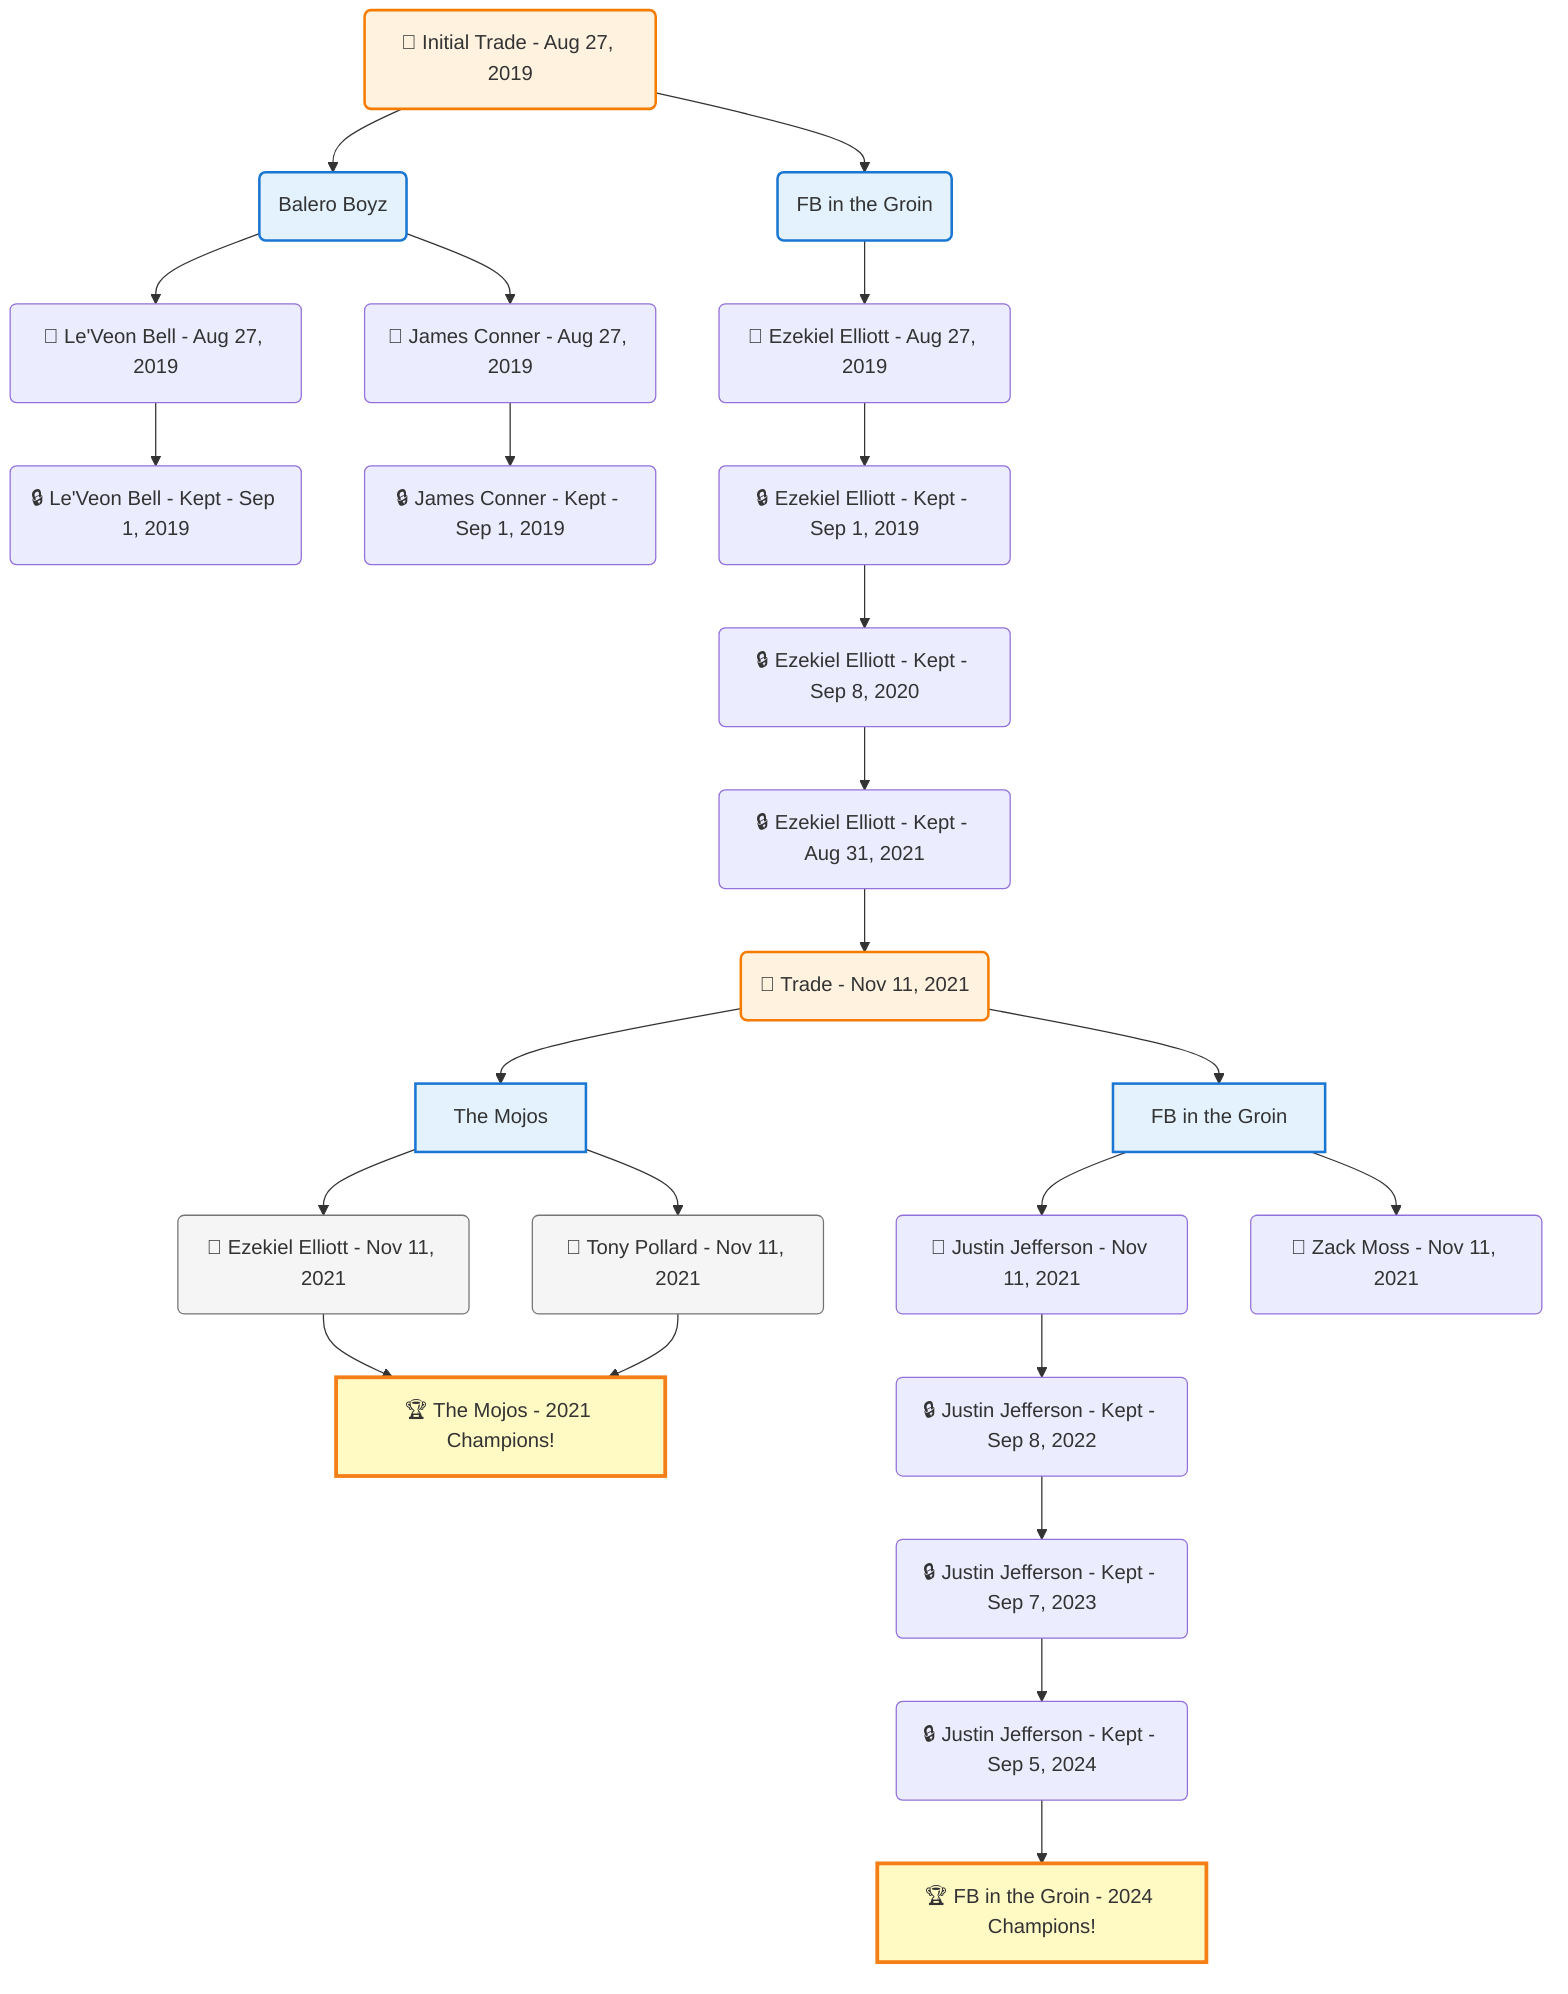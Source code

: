 flowchart TD

    TRADE_MAIN("🔄 Initial Trade - Aug 27, 2019")
    TEAM_1("Balero Boyz")
    TEAM_2("FB in the Groin")
    NODE_59268d5b-f355-4b6e-bca4-070815370b04("🔄 Le'Veon Bell - Aug 27, 2019")
    NODE_7117999e-bab4-42ae-9d78-d07847302724("🔒 Le'Veon Bell - Kept - Sep 1, 2019")
    NODE_cbe60832-3c71-4196-aa36-cf78c53f7f2d("🔄 James Conner - Aug 27, 2019")
    NODE_23598f52-9505-4803-ad3c-ef7c43cfefed("🔒 James Conner - Kept - Sep 1, 2019")
    NODE_45a0bd28-03b2-44dc-a3a1-ec8a0bca96ce("🔄 Ezekiel Elliott - Aug 27, 2019")
    NODE_8c26cca0-aacf-430d-ad2c-aa79ed5d716f("🔒 Ezekiel Elliott - Kept - Sep 1, 2019")
    NODE_829e811b-ead8-402d-8bbe-92cb60a3a834("🔒 Ezekiel Elliott - Kept - Sep 8, 2020")
    NODE_ae6d5939-886f-49ae-a831-34feee078b3d("🔒 Ezekiel Elliott - Kept - Aug 31, 2021")
    TRADE_451b2038-42ba-4ba2-9eed-7d7e59e4281d_3("🔄 Trade - Nov 11, 2021")
    TEAM_bbe2d0ad-54cf-4c22-be82-b2a5f262a157_4["The Mojos"]
    NODE_4d79c91c-098e-498f-9aa9-ee835c90d399("🔄 Ezekiel Elliott - Nov 11, 2021")
    CHAMP_bbe2d0ad-54cf-4c22-be82-b2a5f262a157_2021["🏆 The Mojos - 2021 Champions!"]
    NODE_5d5d8e60-bf6b-445b-a0d4-1c55e9fa6097("🔄 Tony Pollard - Nov 11, 2021")
    TEAM_f483ecf1-cd17-4991-854b-e52dfc957b45_5["FB in the Groin"]
    NODE_e07cacc3-49e5-4e21-a75f-83405ff4f57b("🔄 Justin Jefferson - Nov 11, 2021")
    NODE_4946198b-20fe-4992-b2c1-86ea0927d0be("🔒 Justin Jefferson - Kept - Sep 8, 2022")
    NODE_5ec147e7-5e82-4d0c-b521-0e892098b936("🔒 Justin Jefferson - Kept - Sep 7, 2023")
    NODE_df0f34bb-4caf-4282-a80d-31c385b4ab7c("🔒 Justin Jefferson - Kept - Sep 5, 2024")
    CHAMP_f483ecf1-cd17-4991-854b-e52dfc957b45_2024["🏆 FB in the Groin - 2024 Champions!"]
    NODE_580e8901-5bae-437e-8fae-ca50a9ef5c01("🔄 Zack Moss - Nov 11, 2021")

    TRADE_MAIN --> TEAM_1
    TRADE_MAIN --> TEAM_2
    TEAM_1 --> NODE_59268d5b-f355-4b6e-bca4-070815370b04
    NODE_59268d5b-f355-4b6e-bca4-070815370b04 --> NODE_7117999e-bab4-42ae-9d78-d07847302724
    TEAM_1 --> NODE_cbe60832-3c71-4196-aa36-cf78c53f7f2d
    NODE_cbe60832-3c71-4196-aa36-cf78c53f7f2d --> NODE_23598f52-9505-4803-ad3c-ef7c43cfefed
    TEAM_2 --> NODE_45a0bd28-03b2-44dc-a3a1-ec8a0bca96ce
    NODE_45a0bd28-03b2-44dc-a3a1-ec8a0bca96ce --> NODE_8c26cca0-aacf-430d-ad2c-aa79ed5d716f
    NODE_8c26cca0-aacf-430d-ad2c-aa79ed5d716f --> NODE_829e811b-ead8-402d-8bbe-92cb60a3a834
    NODE_829e811b-ead8-402d-8bbe-92cb60a3a834 --> NODE_ae6d5939-886f-49ae-a831-34feee078b3d
    NODE_ae6d5939-886f-49ae-a831-34feee078b3d --> TRADE_451b2038-42ba-4ba2-9eed-7d7e59e4281d_3
    TRADE_451b2038-42ba-4ba2-9eed-7d7e59e4281d_3 --> TEAM_bbe2d0ad-54cf-4c22-be82-b2a5f262a157_4
    TEAM_bbe2d0ad-54cf-4c22-be82-b2a5f262a157_4 --> NODE_4d79c91c-098e-498f-9aa9-ee835c90d399
    NODE_4d79c91c-098e-498f-9aa9-ee835c90d399 --> CHAMP_bbe2d0ad-54cf-4c22-be82-b2a5f262a157_2021
    TEAM_bbe2d0ad-54cf-4c22-be82-b2a5f262a157_4 --> NODE_5d5d8e60-bf6b-445b-a0d4-1c55e9fa6097
    NODE_5d5d8e60-bf6b-445b-a0d4-1c55e9fa6097 --> CHAMP_bbe2d0ad-54cf-4c22-be82-b2a5f262a157_2021
    TRADE_451b2038-42ba-4ba2-9eed-7d7e59e4281d_3 --> TEAM_f483ecf1-cd17-4991-854b-e52dfc957b45_5
    TEAM_f483ecf1-cd17-4991-854b-e52dfc957b45_5 --> NODE_e07cacc3-49e5-4e21-a75f-83405ff4f57b
    NODE_e07cacc3-49e5-4e21-a75f-83405ff4f57b --> NODE_4946198b-20fe-4992-b2c1-86ea0927d0be
    NODE_4946198b-20fe-4992-b2c1-86ea0927d0be --> NODE_5ec147e7-5e82-4d0c-b521-0e892098b936
    NODE_5ec147e7-5e82-4d0c-b521-0e892098b936 --> NODE_df0f34bb-4caf-4282-a80d-31c385b4ab7c
    NODE_df0f34bb-4caf-4282-a80d-31c385b4ab7c --> CHAMP_f483ecf1-cd17-4991-854b-e52dfc957b45_2024
    TEAM_f483ecf1-cd17-4991-854b-e52dfc957b45_5 --> NODE_580e8901-5bae-437e-8fae-ca50a9ef5c01

    %% Node styling
    classDef teamNode fill:#e3f2fd,stroke:#1976d2,stroke-width:2px
    classDef tradeNode fill:#fff3e0,stroke:#f57c00,stroke-width:2px
    classDef playerNode fill:#f3e5f5,stroke:#7b1fa2,stroke-width:1px
    classDef nonRootPlayerNode fill:#f5f5f5,stroke:#757575,stroke-width:1px
    classDef endNode fill:#ffebee,stroke:#c62828,stroke-width:2px
    classDef waiverNode fill:#e8f5e8,stroke:#388e3c,stroke-width:2px
    classDef championshipNode fill:#fff9c4,stroke:#f57f17,stroke-width:3px

    class TEAM_1,TEAM_2,TEAM_bbe2d0ad-54cf-4c22-be82-b2a5f262a157_4,TEAM_f483ecf1-cd17-4991-854b-e52dfc957b45_5 teamNode
    class CHAMP_bbe2d0ad-54cf-4c22-be82-b2a5f262a157_2021,CHAMP_f483ecf1-cd17-4991-854b-e52dfc957b45_2024 championshipNode
    class NODE_4d79c91c-098e-498f-9aa9-ee835c90d399,NODE_5d5d8e60-bf6b-445b-a0d4-1c55e9fa6097 nonRootPlayerNode
    class TRADE_MAIN,TRADE_451b2038-42ba-4ba2-9eed-7d7e59e4281d_3 tradeNode